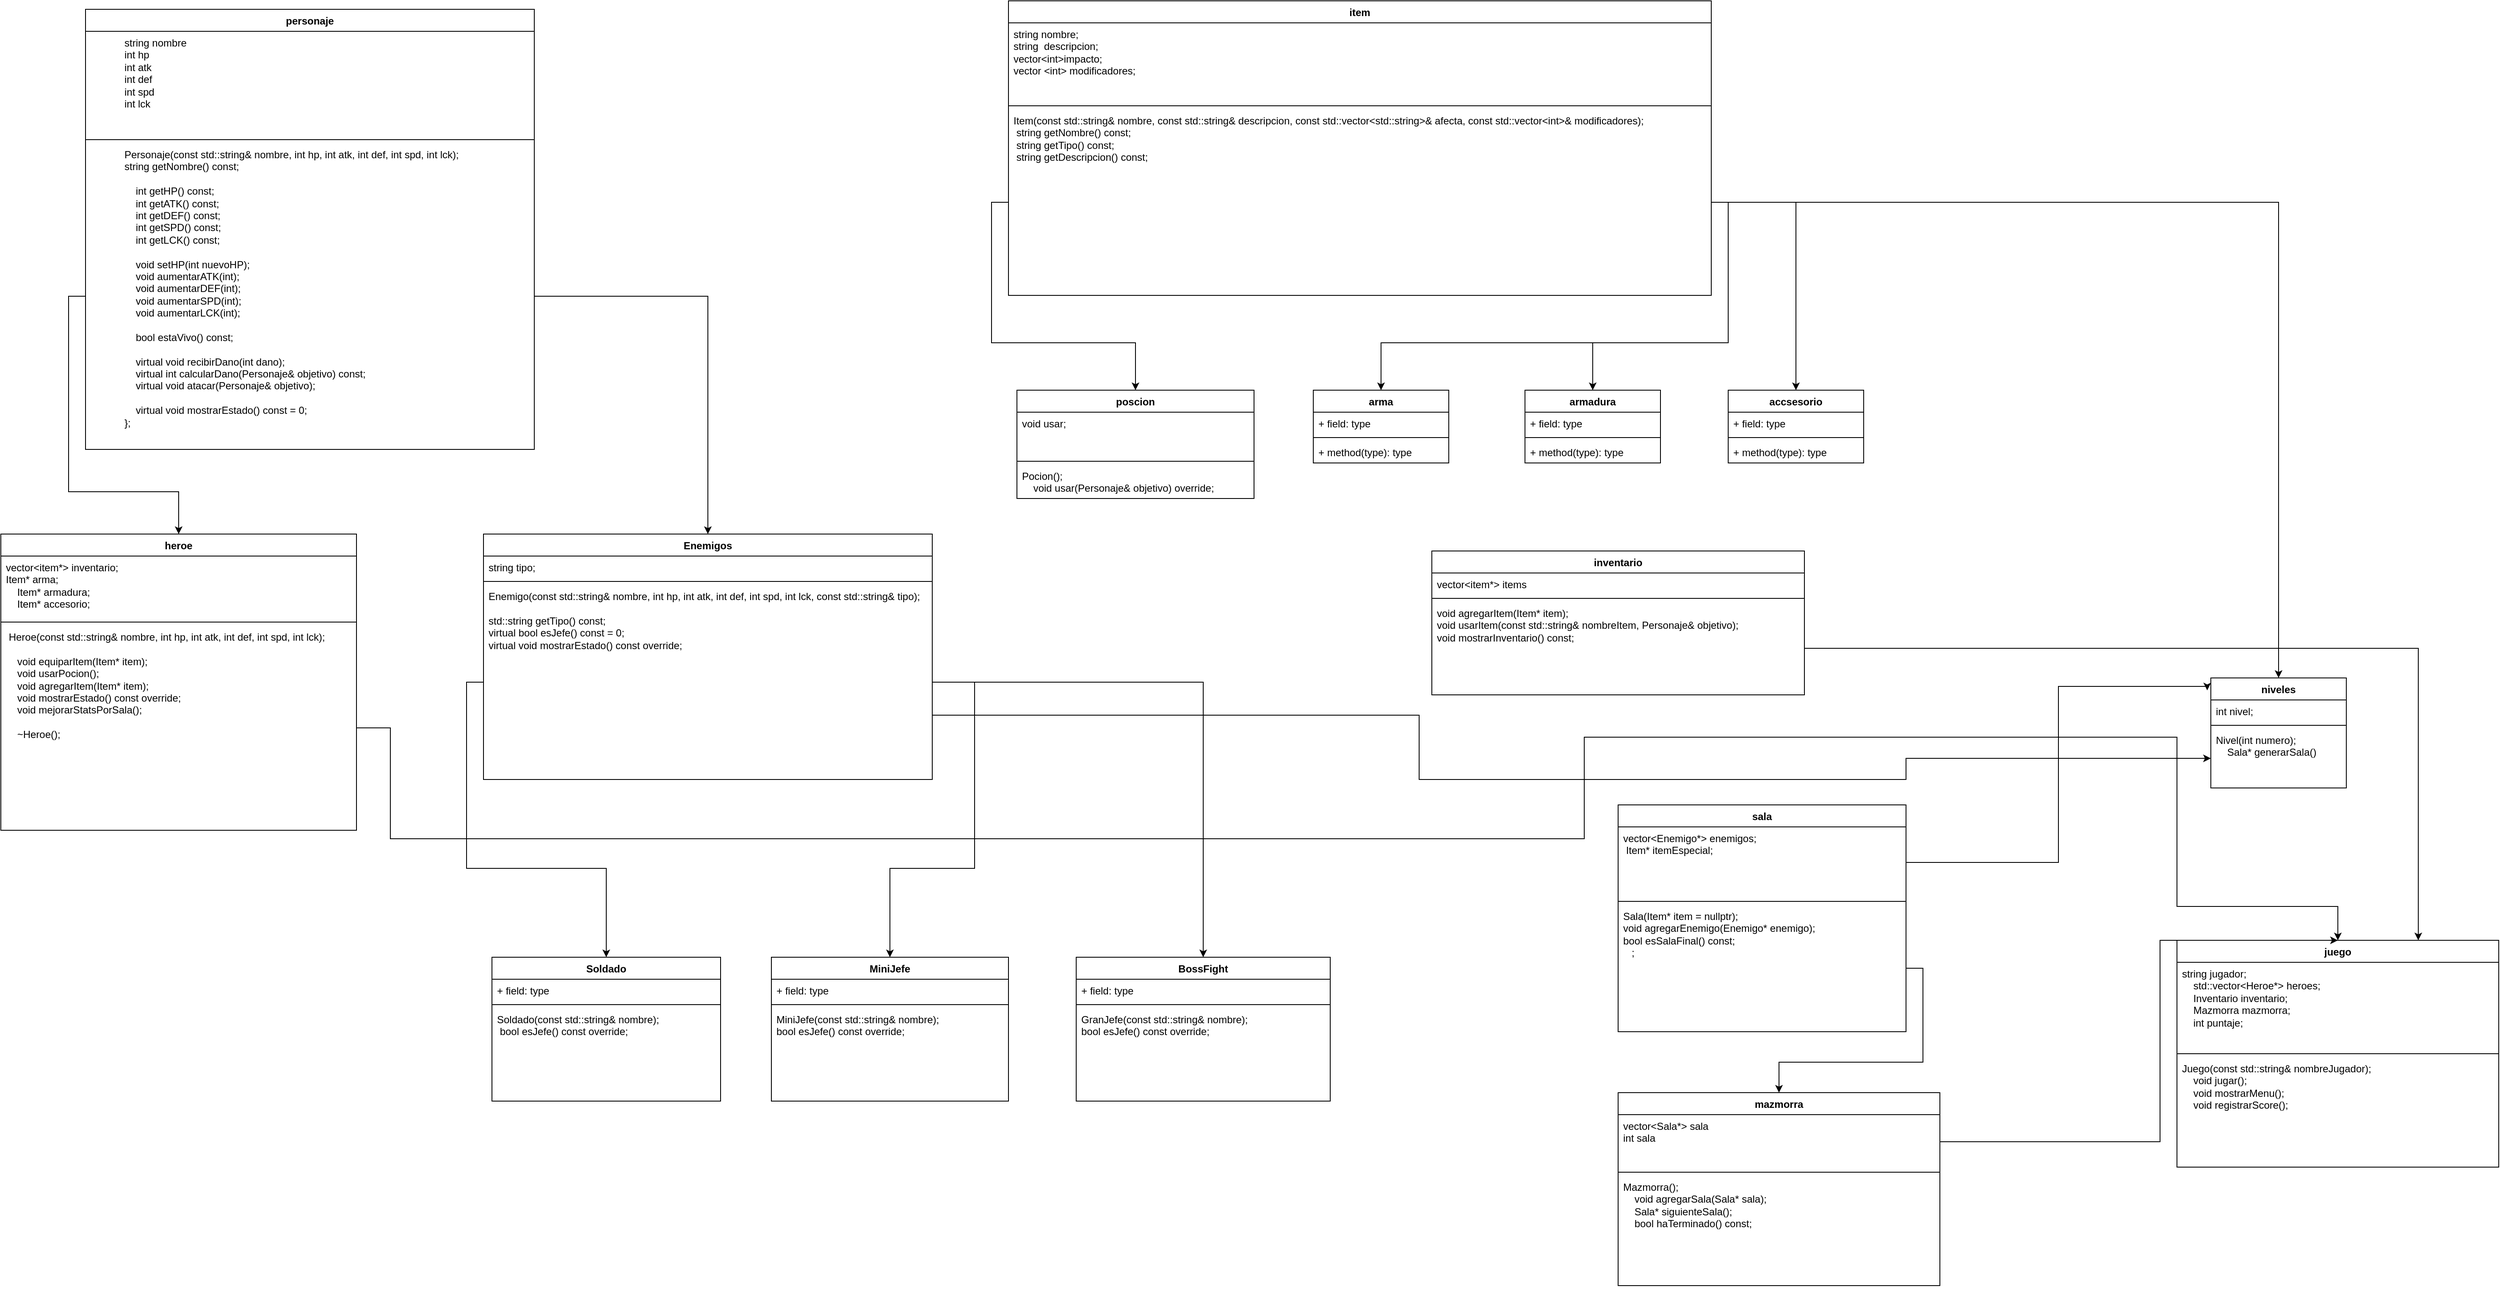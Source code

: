 <mxfile version="27.0.2">
  <diagram name="Página-1" id="6kTT-87Wxm07gTgpmxIt">
    <mxGraphModel dx="603" dy="483" grid="1" gridSize="10" guides="1" tooltips="1" connect="1" arrows="1" fold="1" page="1" pageScale="1" pageWidth="827" pageHeight="1169" math="0" shadow="0">
      <root>
        <mxCell id="0" />
        <mxCell id="1" parent="0" />
        <mxCell id="cusgksKOAlUD-S7TAbO2-20" value="personaje" style="swimlane;fontStyle=1;align=center;verticalAlign=top;childLayout=stackLayout;horizontal=1;startSize=26;horizontalStack=0;resizeParent=1;resizeParentMax=0;resizeLast=0;collapsible=1;marginBottom=0;whiteSpace=wrap;html=1;" parent="1" vertex="1">
          <mxGeometry x="190" y="100" width="530" height="520" as="geometry" />
        </mxCell>
        <mxCell id="cusgksKOAlUD-S7TAbO2-21" value="&lt;blockquote style=&quot;margin: 0 0 0 40px; border: none; padding: 0px;&quot;&gt;string nombre&lt;br&gt;int hp&lt;div&gt;int atk&lt;/div&gt;&lt;div&gt;int def&lt;/div&gt;&lt;div&gt;int spd&lt;/div&gt;&lt;div&gt;int lck&lt;/div&gt;&lt;/blockquote&gt;" style="text;strokeColor=none;fillColor=none;align=left;verticalAlign=top;spacingLeft=4;spacingRight=4;overflow=hidden;rotatable=0;points=[[0,0.5],[1,0.5]];portConstraint=eastwest;whiteSpace=wrap;html=1;" parent="cusgksKOAlUD-S7TAbO2-20" vertex="1">
          <mxGeometry y="26" width="530" height="124" as="geometry" />
        </mxCell>
        <mxCell id="cusgksKOAlUD-S7TAbO2-22" value="" style="line;strokeWidth=1;fillColor=none;align=left;verticalAlign=middle;spacingTop=-1;spacingLeft=3;spacingRight=3;rotatable=0;labelPosition=right;points=[];portConstraint=eastwest;strokeColor=inherit;" parent="cusgksKOAlUD-S7TAbO2-20" vertex="1">
          <mxGeometry y="150" width="530" height="8" as="geometry" />
        </mxCell>
        <mxCell id="cusgksKOAlUD-S7TAbO2-23" value="&lt;blockquote style=&quot;margin: 0 0 0 40px; border: none; padding: 0px;&quot;&gt;Personaje(const std::string&amp;amp; nombre, int hp, int atk, int def, int spd, int lck);&lt;br&gt;string getNombre() const;&lt;/blockquote&gt;&lt;br&gt;&lt;blockquote style=&quot;margin: 0 0 0 40px; border: none; padding: 0px;&quot;&gt;&lt;div&gt;&amp;nbsp; &amp;nbsp; int getHP() const;&lt;/div&gt;&lt;div&gt;&amp;nbsp; &amp;nbsp; int getATK() const;&lt;/div&gt;&lt;div&gt;&amp;nbsp; &amp;nbsp; int getDEF() const;&lt;/div&gt;&lt;div&gt;&amp;nbsp; &amp;nbsp; int getSPD() const;&lt;/div&gt;&lt;div&gt;&amp;nbsp; &amp;nbsp; int getLCK() const;&lt;/div&gt;&lt;div&gt;&lt;br&gt;&lt;/div&gt;&lt;div&gt;&amp;nbsp; &amp;nbsp; void setHP(int nuevoHP);&lt;/div&gt;&lt;div&gt;&amp;nbsp; &amp;nbsp; void aumentarATK(int);&lt;/div&gt;&lt;div&gt;&amp;nbsp; &amp;nbsp; void aumentarDEF(int);&lt;/div&gt;&lt;div&gt;&amp;nbsp; &amp;nbsp; void aumentarSPD(int);&lt;/div&gt;&lt;div&gt;&amp;nbsp; &amp;nbsp; void aumentarLCK(int);&lt;/div&gt;&lt;div&gt;&lt;br&gt;&lt;/div&gt;&lt;div&gt;&amp;nbsp; &amp;nbsp; bool estaVivo() const;&lt;/div&gt;&lt;div&gt;&lt;br&gt;&lt;/div&gt;&lt;div&gt;&amp;nbsp; &amp;nbsp; virtual void recibirDano(int dano);&amp;nbsp; &amp;nbsp; &amp;nbsp; &amp;nbsp; &amp;nbsp; &amp;nbsp; &amp;nbsp; &amp;nbsp; &amp;nbsp;&lt;/div&gt;&lt;div&gt;&amp;nbsp; &amp;nbsp; virtual int calcularDano(Personaje&amp;amp; objetivo) const;&amp;nbsp;&amp;nbsp;&lt;/div&gt;&lt;div&gt;&amp;nbsp; &amp;nbsp; virtual void atacar(Personaje&amp;amp; objetivo);&amp;nbsp; &amp;nbsp; &amp;nbsp; &amp;nbsp; &amp;nbsp; &amp;nbsp; &amp;nbsp;&lt;/div&gt;&lt;div&gt;&lt;br&gt;&lt;/div&gt;&lt;div&gt;&amp;nbsp; &amp;nbsp; virtual void mostrarEstado() const = 0;&amp;nbsp; &amp;nbsp; &amp;nbsp; &amp;nbsp; &amp;nbsp;&lt;/div&gt;&lt;div&gt;};&lt;/div&gt;&lt;/blockquote&gt;" style="text;strokeColor=none;fillColor=none;align=left;verticalAlign=top;spacingLeft=4;spacingRight=4;overflow=hidden;rotatable=0;points=[[0,0.5],[1,0.5]];portConstraint=eastwest;whiteSpace=wrap;html=1;" parent="cusgksKOAlUD-S7TAbO2-20" vertex="1">
          <mxGeometry y="158" width="530" height="362" as="geometry" />
        </mxCell>
        <mxCell id="cusgksKOAlUD-S7TAbO2-24" value="heroe" style="swimlane;fontStyle=1;align=center;verticalAlign=top;childLayout=stackLayout;horizontal=1;startSize=26;horizontalStack=0;resizeParent=1;resizeParentMax=0;resizeLast=0;collapsible=1;marginBottom=0;whiteSpace=wrap;html=1;" parent="1" vertex="1">
          <mxGeometry x="90" y="720" width="420" height="350" as="geometry" />
        </mxCell>
        <mxCell id="cusgksKOAlUD-S7TAbO2-25" value="vector&amp;lt;item*&amp;gt; inventario;&lt;br&gt;&lt;div&gt;Item* arma;&lt;/div&gt;&lt;div&gt;&amp;nbsp; &amp;nbsp; Item* armadura;&lt;/div&gt;&lt;div&gt;&amp;nbsp; &amp;nbsp; Item* accesorio;&lt;/div&gt;" style="text;strokeColor=none;fillColor=none;align=left;verticalAlign=top;spacingLeft=4;spacingRight=4;overflow=hidden;rotatable=0;points=[[0,0.5],[1,0.5]];portConstraint=eastwest;whiteSpace=wrap;html=1;" parent="cusgksKOAlUD-S7TAbO2-24" vertex="1">
          <mxGeometry y="26" width="420" height="74" as="geometry" />
        </mxCell>
        <mxCell id="cusgksKOAlUD-S7TAbO2-26" value="" style="line;strokeWidth=1;fillColor=none;align=left;verticalAlign=middle;spacingTop=-1;spacingLeft=3;spacingRight=3;rotatable=0;labelPosition=right;points=[];portConstraint=eastwest;strokeColor=inherit;" parent="cusgksKOAlUD-S7TAbO2-24" vertex="1">
          <mxGeometry y="100" width="420" height="8" as="geometry" />
        </mxCell>
        <mxCell id="cusgksKOAlUD-S7TAbO2-27" value="&lt;div&gt;&amp;nbsp;Heroe(const std::string&amp;amp; nombre, int hp, int atk, int def, int spd, int lck);&lt;/div&gt;&lt;div&gt;&lt;br&gt;&lt;/div&gt;&lt;div&gt;&amp;nbsp; &amp;nbsp; void equiparItem(Item* item);&amp;nbsp; &amp;nbsp;&lt;/div&gt;&lt;div&gt;&amp;nbsp; &amp;nbsp; void usarPocion();&amp;nbsp; &amp;nbsp; &amp;nbsp; &amp;nbsp; &amp;nbsp; &amp;nbsp; &amp;nbsp; &amp;nbsp;&amp;nbsp;&lt;/div&gt;&lt;div&gt;&amp;nbsp; &amp;nbsp; void agregarItem(Item* item);&amp;nbsp; &amp;nbsp; &amp;nbsp;&lt;/div&gt;&lt;div&gt;&amp;nbsp; &amp;nbsp; void mostrarEstado() const override;&lt;/div&gt;&lt;div&gt;&amp;nbsp; &amp;nbsp; void mejorarStatsPorSala();&amp;nbsp; &amp;nbsp;&amp;nbsp;&lt;/div&gt;&lt;div&gt;&lt;br&gt;&lt;/div&gt;&lt;div&gt;&amp;nbsp; &amp;nbsp;&amp;nbsp;~Heroe();&lt;/div&gt;" style="text;strokeColor=none;fillColor=none;align=left;verticalAlign=top;spacingLeft=4;spacingRight=4;overflow=hidden;rotatable=0;points=[[0,0.5],[1,0.5]];portConstraint=eastwest;whiteSpace=wrap;html=1;" parent="cusgksKOAlUD-S7TAbO2-24" vertex="1">
          <mxGeometry y="108" width="420" height="242" as="geometry" />
        </mxCell>
        <mxCell id="cusgksKOAlUD-S7TAbO2-28" value="item&lt;div&gt;&lt;br&gt;&lt;/div&gt;" style="swimlane;fontStyle=1;align=center;verticalAlign=top;childLayout=stackLayout;horizontal=1;startSize=26;horizontalStack=0;resizeParent=1;resizeParentMax=0;resizeLast=0;collapsible=1;marginBottom=0;whiteSpace=wrap;html=1;" parent="1" vertex="1">
          <mxGeometry x="1280" y="90" width="830" height="348" as="geometry" />
        </mxCell>
        <mxCell id="cusgksKOAlUD-S7TAbO2-29" value="string nombre;&lt;div&gt;string&amp;nbsp; descripcion;&lt;/div&gt;&lt;div&gt;vector&amp;lt;int&amp;gt;impacto;&lt;/div&gt;&lt;div&gt;vector &amp;lt;int&amp;gt; modificadores;&lt;/div&gt;&lt;div&gt;&lt;br&gt;&lt;/div&gt;" style="text;strokeColor=none;fillColor=none;align=left;verticalAlign=top;spacingLeft=4;spacingRight=4;overflow=hidden;rotatable=0;points=[[0,0.5],[1,0.5]];portConstraint=eastwest;whiteSpace=wrap;html=1;" parent="cusgksKOAlUD-S7TAbO2-28" vertex="1">
          <mxGeometry y="26" width="830" height="94" as="geometry" />
        </mxCell>
        <mxCell id="cusgksKOAlUD-S7TAbO2-30" value="" style="line;strokeWidth=1;fillColor=none;align=left;verticalAlign=middle;spacingTop=-1;spacingLeft=3;spacingRight=3;rotatable=0;labelPosition=right;points=[];portConstraint=eastwest;strokeColor=inherit;" parent="cusgksKOAlUD-S7TAbO2-28" vertex="1">
          <mxGeometry y="120" width="830" height="8" as="geometry" />
        </mxCell>
        <mxCell id="cusgksKOAlUD-S7TAbO2-31" value="&lt;div&gt;Item(const std::string&amp;amp; nombre, const std::string&amp;amp; descripcion,&amp;nbsp;&lt;span style=&quot;background-color: transparent; color: light-dark(rgb(0, 0, 0), rgb(255, 255, 255));&quot;&gt;const std::vector&amp;lt;std::string&amp;gt;&amp;amp; afecta,&amp;nbsp;&lt;/span&gt;&lt;span style=&quot;background-color: transparent; color: light-dark(rgb(0, 0, 0), rgb(255, 255, 255));&quot;&gt;const std::vector&amp;lt;int&amp;gt;&amp;amp; modificadores);&lt;/span&gt;&lt;/div&gt;&lt;div&gt;&lt;span style=&quot;background-color: transparent;&quot;&gt;&lt;div style=&quot;&quot;&gt;&amp;nbsp;string getNombre() const;&lt;/div&gt;&lt;div style=&quot;&quot;&gt;&amp;nbsp;string getTipo() const;&amp;nbsp;&lt;/div&gt;&lt;div style=&quot;&quot;&gt;&amp;nbsp;string getDescripcion() const;&lt;/div&gt;&lt;/span&gt;&lt;/div&gt;" style="text;strokeColor=none;fillColor=none;align=left;verticalAlign=top;spacingLeft=4;spacingRight=4;overflow=hidden;rotatable=0;points=[[0,0.5],[1,0.5]];portConstraint=eastwest;whiteSpace=wrap;html=1;" parent="cusgksKOAlUD-S7TAbO2-28" vertex="1">
          <mxGeometry y="128" width="830" height="220" as="geometry" />
        </mxCell>
        <mxCell id="cusgksKOAlUD-S7TAbO2-32" value="poscion" style="swimlane;fontStyle=1;align=center;verticalAlign=top;childLayout=stackLayout;horizontal=1;startSize=26;horizontalStack=0;resizeParent=1;resizeParentMax=0;resizeLast=0;collapsible=1;marginBottom=0;whiteSpace=wrap;html=1;" parent="1" vertex="1">
          <mxGeometry x="1290" y="550" width="280" height="128" as="geometry" />
        </mxCell>
        <mxCell id="cusgksKOAlUD-S7TAbO2-33" value="void usar;" style="text;strokeColor=none;fillColor=none;align=left;verticalAlign=top;spacingLeft=4;spacingRight=4;overflow=hidden;rotatable=0;points=[[0,0.5],[1,0.5]];portConstraint=eastwest;whiteSpace=wrap;html=1;" parent="cusgksKOAlUD-S7TAbO2-32" vertex="1">
          <mxGeometry y="26" width="280" height="54" as="geometry" />
        </mxCell>
        <mxCell id="cusgksKOAlUD-S7TAbO2-34" value="" style="line;strokeWidth=1;fillColor=none;align=left;verticalAlign=middle;spacingTop=-1;spacingLeft=3;spacingRight=3;rotatable=0;labelPosition=right;points=[];portConstraint=eastwest;strokeColor=inherit;" parent="cusgksKOAlUD-S7TAbO2-32" vertex="1">
          <mxGeometry y="80" width="280" height="8" as="geometry" />
        </mxCell>
        <mxCell id="cusgksKOAlUD-S7TAbO2-35" value="&lt;div&gt;Pocion();&lt;/div&gt;&lt;div&gt;&amp;nbsp; &amp;nbsp; void usar(Personaje&amp;amp; objetivo) override;&lt;/div&gt;&lt;div&gt;&lt;br&gt;&lt;/div&gt;" style="text;strokeColor=none;fillColor=none;align=left;verticalAlign=top;spacingLeft=4;spacingRight=4;overflow=hidden;rotatable=0;points=[[0,0.5],[1,0.5]];portConstraint=eastwest;whiteSpace=wrap;html=1;" parent="cusgksKOAlUD-S7TAbO2-32" vertex="1">
          <mxGeometry y="88" width="280" height="40" as="geometry" />
        </mxCell>
        <mxCell id="cusgksKOAlUD-S7TAbO2-36" value="Enemigos" style="swimlane;fontStyle=1;align=center;verticalAlign=top;childLayout=stackLayout;horizontal=1;startSize=26;horizontalStack=0;resizeParent=1;resizeParentMax=0;resizeLast=0;collapsible=1;marginBottom=0;whiteSpace=wrap;html=1;" parent="1" vertex="1">
          <mxGeometry x="660" y="720" width="530" height="290" as="geometry" />
        </mxCell>
        <mxCell id="cusgksKOAlUD-S7TAbO2-37" value="string tipo;" style="text;strokeColor=none;fillColor=none;align=left;verticalAlign=top;spacingLeft=4;spacingRight=4;overflow=hidden;rotatable=0;points=[[0,0.5],[1,0.5]];portConstraint=eastwest;whiteSpace=wrap;html=1;" parent="cusgksKOAlUD-S7TAbO2-36" vertex="1">
          <mxGeometry y="26" width="530" height="26" as="geometry" />
        </mxCell>
        <mxCell id="cusgksKOAlUD-S7TAbO2-38" value="" style="line;strokeWidth=1;fillColor=none;align=left;verticalAlign=middle;spacingTop=-1;spacingLeft=3;spacingRight=3;rotatable=0;labelPosition=right;points=[];portConstraint=eastwest;strokeColor=inherit;" parent="cusgksKOAlUD-S7TAbO2-36" vertex="1">
          <mxGeometry y="52" width="530" height="8" as="geometry" />
        </mxCell>
        <mxCell id="cusgksKOAlUD-S7TAbO2-39" value="&lt;div&gt;Enemigo(const std::string&amp;amp; nombre, int hp, int atk, int def, int spd, int lck, const std::string&amp;amp; tipo);&lt;/div&gt;&lt;div&gt;&amp;nbsp; &amp;nbsp;&amp;nbsp;&lt;/div&gt;&lt;div&gt;&lt;span style=&quot;background-color: transparent; color: light-dark(rgb(0, 0, 0), rgb(255, 255, 255));&quot;&gt;std::string getTipo() const;&lt;/span&gt;&lt;/div&gt;&lt;div&gt;virtual bool esJefe() const = 0;&lt;/div&gt;&lt;div&gt;virtual void mostrarEstado() const override;&lt;/div&gt;" style="text;strokeColor=none;fillColor=none;align=left;verticalAlign=top;spacingLeft=4;spacingRight=4;overflow=hidden;rotatable=0;points=[[0,0.5],[1,0.5]];portConstraint=eastwest;whiteSpace=wrap;html=1;" parent="cusgksKOAlUD-S7TAbO2-36" vertex="1">
          <mxGeometry y="60" width="530" height="230" as="geometry" />
        </mxCell>
        <mxCell id="cusgksKOAlUD-S7TAbO2-40" value="Soldado" style="swimlane;fontStyle=1;align=center;verticalAlign=top;childLayout=stackLayout;horizontal=1;startSize=26;horizontalStack=0;resizeParent=1;resizeParentMax=0;resizeLast=0;collapsible=1;marginBottom=0;whiteSpace=wrap;html=1;" parent="1" vertex="1">
          <mxGeometry x="670" y="1220" width="270" height="170" as="geometry" />
        </mxCell>
        <mxCell id="cusgksKOAlUD-S7TAbO2-41" value="+ field: type" style="text;strokeColor=none;fillColor=none;align=left;verticalAlign=top;spacingLeft=4;spacingRight=4;overflow=hidden;rotatable=0;points=[[0,0.5],[1,0.5]];portConstraint=eastwest;whiteSpace=wrap;html=1;" parent="cusgksKOAlUD-S7TAbO2-40" vertex="1">
          <mxGeometry y="26" width="270" height="26" as="geometry" />
        </mxCell>
        <mxCell id="cusgksKOAlUD-S7TAbO2-42" value="" style="line;strokeWidth=1;fillColor=none;align=left;verticalAlign=middle;spacingTop=-1;spacingLeft=3;spacingRight=3;rotatable=0;labelPosition=right;points=[];portConstraint=eastwest;strokeColor=inherit;" parent="cusgksKOAlUD-S7TAbO2-40" vertex="1">
          <mxGeometry y="52" width="270" height="8" as="geometry" />
        </mxCell>
        <mxCell id="cusgksKOAlUD-S7TAbO2-43" value="&lt;div&gt;Soldado(const std::string&amp;amp; nombre);&lt;/div&gt;&lt;div&gt;&amp;nbsp;bool esJefe() const override;&lt;/div&gt;" style="text;strokeColor=none;fillColor=none;align=left;verticalAlign=top;spacingLeft=4;spacingRight=4;overflow=hidden;rotatable=0;points=[[0,0.5],[1,0.5]];portConstraint=eastwest;whiteSpace=wrap;html=1;" parent="cusgksKOAlUD-S7TAbO2-40" vertex="1">
          <mxGeometry y="60" width="270" height="110" as="geometry" />
        </mxCell>
        <mxCell id="cusgksKOAlUD-S7TAbO2-44" value="MiniJefe" style="swimlane;fontStyle=1;align=center;verticalAlign=top;childLayout=stackLayout;horizontal=1;startSize=26;horizontalStack=0;resizeParent=1;resizeParentMax=0;resizeLast=0;collapsible=1;marginBottom=0;whiteSpace=wrap;html=1;" parent="1" vertex="1">
          <mxGeometry x="1000" y="1220" width="280" height="170" as="geometry" />
        </mxCell>
        <mxCell id="cusgksKOAlUD-S7TAbO2-45" value="+ field: type" style="text;strokeColor=none;fillColor=none;align=left;verticalAlign=top;spacingLeft=4;spacingRight=4;overflow=hidden;rotatable=0;points=[[0,0.5],[1,0.5]];portConstraint=eastwest;whiteSpace=wrap;html=1;" parent="cusgksKOAlUD-S7TAbO2-44" vertex="1">
          <mxGeometry y="26" width="280" height="26" as="geometry" />
        </mxCell>
        <mxCell id="cusgksKOAlUD-S7TAbO2-46" value="" style="line;strokeWidth=1;fillColor=none;align=left;verticalAlign=middle;spacingTop=-1;spacingLeft=3;spacingRight=3;rotatable=0;labelPosition=right;points=[];portConstraint=eastwest;strokeColor=inherit;" parent="cusgksKOAlUD-S7TAbO2-44" vertex="1">
          <mxGeometry y="52" width="280" height="8" as="geometry" />
        </mxCell>
        <mxCell id="cusgksKOAlUD-S7TAbO2-47" value="&lt;div&gt;MiniJefe(const std::string&amp;amp; nombre);&lt;/div&gt;&lt;div&gt;bool esJefe() const override;&lt;/div&gt;" style="text;strokeColor=none;fillColor=none;align=left;verticalAlign=top;spacingLeft=4;spacingRight=4;overflow=hidden;rotatable=0;points=[[0,0.5],[1,0.5]];portConstraint=eastwest;whiteSpace=wrap;html=1;" parent="cusgksKOAlUD-S7TAbO2-44" vertex="1">
          <mxGeometry y="60" width="280" height="110" as="geometry" />
        </mxCell>
        <mxCell id="cusgksKOAlUD-S7TAbO2-48" value="BossFight" style="swimlane;fontStyle=1;align=center;verticalAlign=top;childLayout=stackLayout;horizontal=1;startSize=26;horizontalStack=0;resizeParent=1;resizeParentMax=0;resizeLast=0;collapsible=1;marginBottom=0;whiteSpace=wrap;html=1;" parent="1" vertex="1">
          <mxGeometry x="1360" y="1220" width="300" height="170" as="geometry" />
        </mxCell>
        <mxCell id="cusgksKOAlUD-S7TAbO2-49" value="+ field: type" style="text;strokeColor=none;fillColor=none;align=left;verticalAlign=top;spacingLeft=4;spacingRight=4;overflow=hidden;rotatable=0;points=[[0,0.5],[1,0.5]];portConstraint=eastwest;whiteSpace=wrap;html=1;" parent="cusgksKOAlUD-S7TAbO2-48" vertex="1">
          <mxGeometry y="26" width="300" height="26" as="geometry" />
        </mxCell>
        <mxCell id="cusgksKOAlUD-S7TAbO2-50" value="" style="line;strokeWidth=1;fillColor=none;align=left;verticalAlign=middle;spacingTop=-1;spacingLeft=3;spacingRight=3;rotatable=0;labelPosition=right;points=[];portConstraint=eastwest;strokeColor=inherit;" parent="cusgksKOAlUD-S7TAbO2-48" vertex="1">
          <mxGeometry y="52" width="300" height="8" as="geometry" />
        </mxCell>
        <mxCell id="cusgksKOAlUD-S7TAbO2-51" value="&lt;div&gt;GranJefe(const std::string&amp;amp; nombre);&lt;/div&gt;&lt;div&gt;bool esJefe() const override;&lt;/div&gt;&lt;div&gt;&lt;br&gt;&lt;/div&gt;" style="text;strokeColor=none;fillColor=none;align=left;verticalAlign=top;spacingLeft=4;spacingRight=4;overflow=hidden;rotatable=0;points=[[0,0.5],[1,0.5]];portConstraint=eastwest;whiteSpace=wrap;html=1;" parent="cusgksKOAlUD-S7TAbO2-48" vertex="1">
          <mxGeometry y="60" width="300" height="110" as="geometry" />
        </mxCell>
        <mxCell id="pI5bth9dhNSzavPS1v91-1" value="arma" style="swimlane;fontStyle=1;align=center;verticalAlign=top;childLayout=stackLayout;horizontal=1;startSize=26;horizontalStack=0;resizeParent=1;resizeParentMax=0;resizeLast=0;collapsible=1;marginBottom=0;whiteSpace=wrap;html=1;" parent="1" vertex="1">
          <mxGeometry x="1640" y="550" width="160" height="86" as="geometry" />
        </mxCell>
        <mxCell id="pI5bth9dhNSzavPS1v91-2" value="+ field: type" style="text;strokeColor=none;fillColor=none;align=left;verticalAlign=top;spacingLeft=4;spacingRight=4;overflow=hidden;rotatable=0;points=[[0,0.5],[1,0.5]];portConstraint=eastwest;whiteSpace=wrap;html=1;" parent="pI5bth9dhNSzavPS1v91-1" vertex="1">
          <mxGeometry y="26" width="160" height="26" as="geometry" />
        </mxCell>
        <mxCell id="pI5bth9dhNSzavPS1v91-3" value="" style="line;strokeWidth=1;fillColor=none;align=left;verticalAlign=middle;spacingTop=-1;spacingLeft=3;spacingRight=3;rotatable=0;labelPosition=right;points=[];portConstraint=eastwest;strokeColor=inherit;" parent="pI5bth9dhNSzavPS1v91-1" vertex="1">
          <mxGeometry y="52" width="160" height="8" as="geometry" />
        </mxCell>
        <mxCell id="pI5bth9dhNSzavPS1v91-4" value="+ method(type): type" style="text;strokeColor=none;fillColor=none;align=left;verticalAlign=top;spacingLeft=4;spacingRight=4;overflow=hidden;rotatable=0;points=[[0,0.5],[1,0.5]];portConstraint=eastwest;whiteSpace=wrap;html=1;" parent="pI5bth9dhNSzavPS1v91-1" vertex="1">
          <mxGeometry y="60" width="160" height="26" as="geometry" />
        </mxCell>
        <mxCell id="pI5bth9dhNSzavPS1v91-5" value="armadura" style="swimlane;fontStyle=1;align=center;verticalAlign=top;childLayout=stackLayout;horizontal=1;startSize=26;horizontalStack=0;resizeParent=1;resizeParentMax=0;resizeLast=0;collapsible=1;marginBottom=0;whiteSpace=wrap;html=1;" parent="1" vertex="1">
          <mxGeometry x="1890" y="550" width="160" height="86" as="geometry" />
        </mxCell>
        <mxCell id="pI5bth9dhNSzavPS1v91-6" value="+ field: type" style="text;strokeColor=none;fillColor=none;align=left;verticalAlign=top;spacingLeft=4;spacingRight=4;overflow=hidden;rotatable=0;points=[[0,0.5],[1,0.5]];portConstraint=eastwest;whiteSpace=wrap;html=1;" parent="pI5bth9dhNSzavPS1v91-5" vertex="1">
          <mxGeometry y="26" width="160" height="26" as="geometry" />
        </mxCell>
        <mxCell id="pI5bth9dhNSzavPS1v91-7" value="" style="line;strokeWidth=1;fillColor=none;align=left;verticalAlign=middle;spacingTop=-1;spacingLeft=3;spacingRight=3;rotatable=0;labelPosition=right;points=[];portConstraint=eastwest;strokeColor=inherit;" parent="pI5bth9dhNSzavPS1v91-5" vertex="1">
          <mxGeometry y="52" width="160" height="8" as="geometry" />
        </mxCell>
        <mxCell id="pI5bth9dhNSzavPS1v91-8" value="+ method(type): type" style="text;strokeColor=none;fillColor=none;align=left;verticalAlign=top;spacingLeft=4;spacingRight=4;overflow=hidden;rotatable=0;points=[[0,0.5],[1,0.5]];portConstraint=eastwest;whiteSpace=wrap;html=1;" parent="pI5bth9dhNSzavPS1v91-5" vertex="1">
          <mxGeometry y="60" width="160" height="26" as="geometry" />
        </mxCell>
        <mxCell id="pI5bth9dhNSzavPS1v91-9" value="accsesorio" style="swimlane;fontStyle=1;align=center;verticalAlign=top;childLayout=stackLayout;horizontal=1;startSize=26;horizontalStack=0;resizeParent=1;resizeParentMax=0;resizeLast=0;collapsible=1;marginBottom=0;whiteSpace=wrap;html=1;" parent="1" vertex="1">
          <mxGeometry x="2130" y="550" width="160" height="86" as="geometry" />
        </mxCell>
        <mxCell id="pI5bth9dhNSzavPS1v91-10" value="+ field: type" style="text;strokeColor=none;fillColor=none;align=left;verticalAlign=top;spacingLeft=4;spacingRight=4;overflow=hidden;rotatable=0;points=[[0,0.5],[1,0.5]];portConstraint=eastwest;whiteSpace=wrap;html=1;" parent="pI5bth9dhNSzavPS1v91-9" vertex="1">
          <mxGeometry y="26" width="160" height="26" as="geometry" />
        </mxCell>
        <mxCell id="pI5bth9dhNSzavPS1v91-11" value="" style="line;strokeWidth=1;fillColor=none;align=left;verticalAlign=middle;spacingTop=-1;spacingLeft=3;spacingRight=3;rotatable=0;labelPosition=right;points=[];portConstraint=eastwest;strokeColor=inherit;" parent="pI5bth9dhNSzavPS1v91-9" vertex="1">
          <mxGeometry y="52" width="160" height="8" as="geometry" />
        </mxCell>
        <mxCell id="pI5bth9dhNSzavPS1v91-12" value="+ method(type): type" style="text;strokeColor=none;fillColor=none;align=left;verticalAlign=top;spacingLeft=4;spacingRight=4;overflow=hidden;rotatable=0;points=[[0,0.5],[1,0.5]];portConstraint=eastwest;whiteSpace=wrap;html=1;" parent="pI5bth9dhNSzavPS1v91-9" vertex="1">
          <mxGeometry y="60" width="160" height="26" as="geometry" />
        </mxCell>
        <mxCell id="pI5bth9dhNSzavPS1v91-13" value="inventario" style="swimlane;fontStyle=1;align=center;verticalAlign=top;childLayout=stackLayout;horizontal=1;startSize=26;horizontalStack=0;resizeParent=1;resizeParentMax=0;resizeLast=0;collapsible=1;marginBottom=0;whiteSpace=wrap;html=1;" parent="1" vertex="1">
          <mxGeometry x="1780" y="740" width="440" height="170" as="geometry" />
        </mxCell>
        <mxCell id="pI5bth9dhNSzavPS1v91-14" value="vector&amp;lt;item*&amp;gt; items" style="text;strokeColor=none;fillColor=none;align=left;verticalAlign=top;spacingLeft=4;spacingRight=4;overflow=hidden;rotatable=0;points=[[0,0.5],[1,0.5]];portConstraint=eastwest;whiteSpace=wrap;html=1;" parent="pI5bth9dhNSzavPS1v91-13" vertex="1">
          <mxGeometry y="26" width="440" height="26" as="geometry" />
        </mxCell>
        <mxCell id="pI5bth9dhNSzavPS1v91-15" value="" style="line;strokeWidth=1;fillColor=none;align=left;verticalAlign=middle;spacingTop=-1;spacingLeft=3;spacingRight=3;rotatable=0;labelPosition=right;points=[];portConstraint=eastwest;strokeColor=inherit;" parent="pI5bth9dhNSzavPS1v91-13" vertex="1">
          <mxGeometry y="52" width="440" height="8" as="geometry" />
        </mxCell>
        <mxCell id="pI5bth9dhNSzavPS1v91-16" value="&lt;div&gt;void agregarItem(Item* item);&lt;/div&gt;&lt;div&gt;void usarItem(const std::string&amp;amp; nombreItem, Personaje&amp;amp; objetivo);&lt;/div&gt;&lt;div&gt;void mostrarInventario() const;&lt;/div&gt;" style="text;strokeColor=none;fillColor=none;align=left;verticalAlign=top;spacingLeft=4;spacingRight=4;overflow=hidden;rotatable=0;points=[[0,0.5],[1,0.5]];portConstraint=eastwest;whiteSpace=wrap;html=1;" parent="pI5bth9dhNSzavPS1v91-13" vertex="1">
          <mxGeometry y="60" width="440" height="110" as="geometry" />
        </mxCell>
        <mxCell id="pI5bth9dhNSzavPS1v91-17" value="sala" style="swimlane;fontStyle=1;align=center;verticalAlign=top;childLayout=stackLayout;horizontal=1;startSize=26;horizontalStack=0;resizeParent=1;resizeParentMax=0;resizeLast=0;collapsible=1;marginBottom=0;whiteSpace=wrap;html=1;" parent="1" vertex="1">
          <mxGeometry x="2000" y="1040" width="340" height="268" as="geometry" />
        </mxCell>
        <mxCell id="pI5bth9dhNSzavPS1v91-18" value="&lt;div&gt;vector&amp;lt;Enemigo*&amp;gt; enemigos;&lt;/div&gt;&lt;div&gt;&amp;nbsp;Item* itemEspecial;&lt;/div&gt;" style="text;strokeColor=none;fillColor=none;align=left;verticalAlign=top;spacingLeft=4;spacingRight=4;overflow=hidden;rotatable=0;points=[[0,0.5],[1,0.5]];portConstraint=eastwest;whiteSpace=wrap;html=1;" parent="pI5bth9dhNSzavPS1v91-17" vertex="1">
          <mxGeometry y="26" width="340" height="84" as="geometry" />
        </mxCell>
        <mxCell id="pI5bth9dhNSzavPS1v91-19" value="" style="line;strokeWidth=1;fillColor=none;align=left;verticalAlign=middle;spacingTop=-1;spacingLeft=3;spacingRight=3;rotatable=0;labelPosition=right;points=[];portConstraint=eastwest;strokeColor=inherit;" parent="pI5bth9dhNSzavPS1v91-17" vertex="1">
          <mxGeometry y="110" width="340" height="8" as="geometry" />
        </mxCell>
        <mxCell id="pI5bth9dhNSzavPS1v91-20" value="&lt;div&gt;Sala(Item* item = nullptr);&lt;/div&gt;&lt;div&gt;void agregarEnemigo(Enemigo* enemigo);&lt;/div&gt;&lt;div&gt;bool esSalaFinal() const;&lt;/div&gt;&lt;div&gt;&amp;nbsp; &amp;nbsp;;&lt;/div&gt;" style="text;strokeColor=none;fillColor=none;align=left;verticalAlign=top;spacingLeft=4;spacingRight=4;overflow=hidden;rotatable=0;points=[[0,0.5],[1,0.5]];portConstraint=eastwest;whiteSpace=wrap;html=1;" parent="pI5bth9dhNSzavPS1v91-17" vertex="1">
          <mxGeometry y="118" width="340" height="150" as="geometry" />
        </mxCell>
        <mxCell id="pI5bth9dhNSzavPS1v91-21" value="mazmorra" style="swimlane;fontStyle=1;align=center;verticalAlign=top;childLayout=stackLayout;horizontal=1;startSize=26;horizontalStack=0;resizeParent=1;resizeParentMax=0;resizeLast=0;collapsible=1;marginBottom=0;whiteSpace=wrap;html=1;" parent="1" vertex="1">
          <mxGeometry x="2000" y="1380" width="380" height="228" as="geometry" />
        </mxCell>
        <mxCell id="pI5bth9dhNSzavPS1v91-22" value="vector&amp;lt;Sala*&amp;gt; sala&lt;div&gt;int sala&lt;/div&gt;" style="text;strokeColor=none;fillColor=none;align=left;verticalAlign=top;spacingLeft=4;spacingRight=4;overflow=hidden;rotatable=0;points=[[0,0.5],[1,0.5]];portConstraint=eastwest;whiteSpace=wrap;html=1;" parent="pI5bth9dhNSzavPS1v91-21" vertex="1">
          <mxGeometry y="26" width="380" height="64" as="geometry" />
        </mxCell>
        <mxCell id="pI5bth9dhNSzavPS1v91-23" value="" style="line;strokeWidth=1;fillColor=none;align=left;verticalAlign=middle;spacingTop=-1;spacingLeft=3;spacingRight=3;rotatable=0;labelPosition=right;points=[];portConstraint=eastwest;strokeColor=inherit;" parent="pI5bth9dhNSzavPS1v91-21" vertex="1">
          <mxGeometry y="90" width="380" height="8" as="geometry" />
        </mxCell>
        <mxCell id="pI5bth9dhNSzavPS1v91-24" value="&lt;div&gt;Mazmorra();&lt;/div&gt;&lt;div&gt;&amp;nbsp; &amp;nbsp; void agregarSala(Sala* sala);&lt;/div&gt;&lt;div&gt;&amp;nbsp; &amp;nbsp; Sala* siguienteSala();&lt;/div&gt;&lt;div&gt;&amp;nbsp; &amp;nbsp; bool haTerminado() const;&lt;/div&gt;" style="text;strokeColor=none;fillColor=none;align=left;verticalAlign=top;spacingLeft=4;spacingRight=4;overflow=hidden;rotatable=0;points=[[0,0.5],[1,0.5]];portConstraint=eastwest;whiteSpace=wrap;html=1;" parent="pI5bth9dhNSzavPS1v91-21" vertex="1">
          <mxGeometry y="98" width="380" height="130" as="geometry" />
        </mxCell>
        <mxCell id="pI5bth9dhNSzavPS1v91-25" value="niveles" style="swimlane;fontStyle=1;align=center;verticalAlign=top;childLayout=stackLayout;horizontal=1;startSize=26;horizontalStack=0;resizeParent=1;resizeParentMax=0;resizeLast=0;collapsible=1;marginBottom=0;whiteSpace=wrap;html=1;" parent="1" vertex="1">
          <mxGeometry x="2700" y="890" width="160" height="130" as="geometry" />
        </mxCell>
        <mxCell id="pI5bth9dhNSzavPS1v91-26" value="int nivel;" style="text;strokeColor=none;fillColor=none;align=left;verticalAlign=top;spacingLeft=4;spacingRight=4;overflow=hidden;rotatable=0;points=[[0,0.5],[1,0.5]];portConstraint=eastwest;whiteSpace=wrap;html=1;" parent="pI5bth9dhNSzavPS1v91-25" vertex="1">
          <mxGeometry y="26" width="160" height="26" as="geometry" />
        </mxCell>
        <mxCell id="pI5bth9dhNSzavPS1v91-27" value="" style="line;strokeWidth=1;fillColor=none;align=left;verticalAlign=middle;spacingTop=-1;spacingLeft=3;spacingRight=3;rotatable=0;labelPosition=right;points=[];portConstraint=eastwest;strokeColor=inherit;" parent="pI5bth9dhNSzavPS1v91-25" vertex="1">
          <mxGeometry y="52" width="160" height="8" as="geometry" />
        </mxCell>
        <mxCell id="pI5bth9dhNSzavPS1v91-28" value="&lt;div&gt;Nivel(int numero);&lt;/div&gt;&lt;div&gt;&amp;nbsp; &amp;nbsp; Sala* generarSala()&lt;/div&gt;" style="text;strokeColor=none;fillColor=none;align=left;verticalAlign=top;spacingLeft=4;spacingRight=4;overflow=hidden;rotatable=0;points=[[0,0.5],[1,0.5]];portConstraint=eastwest;whiteSpace=wrap;html=1;" parent="pI5bth9dhNSzavPS1v91-25" vertex="1">
          <mxGeometry y="60" width="160" height="70" as="geometry" />
        </mxCell>
        <mxCell id="pI5bth9dhNSzavPS1v91-29" value="juego" style="swimlane;fontStyle=1;align=center;verticalAlign=top;childLayout=stackLayout;horizontal=1;startSize=26;horizontalStack=0;resizeParent=1;resizeParentMax=0;resizeLast=0;collapsible=1;marginBottom=0;whiteSpace=wrap;html=1;" parent="1" vertex="1">
          <mxGeometry x="2660" y="1200" width="380" height="268" as="geometry" />
        </mxCell>
        <mxCell id="pI5bth9dhNSzavPS1v91-30" value="&lt;div&gt;string jugador;&lt;/div&gt;&lt;div&gt;&amp;nbsp; &amp;nbsp; std::vector&amp;lt;Heroe*&amp;gt; heroes;&lt;/div&gt;&lt;div&gt;&amp;nbsp; &amp;nbsp; Inventario inventario;&lt;/div&gt;&lt;div&gt;&amp;nbsp; &amp;nbsp; Mazmorra mazmorra;&lt;/div&gt;&lt;div&gt;&amp;nbsp; &amp;nbsp; int puntaje;&lt;/div&gt;" style="text;strokeColor=none;fillColor=none;align=left;verticalAlign=top;spacingLeft=4;spacingRight=4;overflow=hidden;rotatable=0;points=[[0,0.5],[1,0.5]];portConstraint=eastwest;whiteSpace=wrap;html=1;" parent="pI5bth9dhNSzavPS1v91-29" vertex="1">
          <mxGeometry y="26" width="380" height="104" as="geometry" />
        </mxCell>
        <mxCell id="pI5bth9dhNSzavPS1v91-31" value="" style="line;strokeWidth=1;fillColor=none;align=left;verticalAlign=middle;spacingTop=-1;spacingLeft=3;spacingRight=3;rotatable=0;labelPosition=right;points=[];portConstraint=eastwest;strokeColor=inherit;" parent="pI5bth9dhNSzavPS1v91-29" vertex="1">
          <mxGeometry y="130" width="380" height="8" as="geometry" />
        </mxCell>
        <mxCell id="pI5bth9dhNSzavPS1v91-32" value="&lt;div&gt;Juego(const std::string&amp;amp; nombreJugador);&lt;/div&gt;&lt;div&gt;&amp;nbsp; &amp;nbsp; void jugar();&lt;/div&gt;&lt;div&gt;&amp;nbsp; &amp;nbsp; void mostrarMenu();&lt;/div&gt;&lt;div&gt;&amp;nbsp; &amp;nbsp; void registrarScore();&lt;/div&gt;" style="text;strokeColor=none;fillColor=none;align=left;verticalAlign=top;spacingLeft=4;spacingRight=4;overflow=hidden;rotatable=0;points=[[0,0.5],[1,0.5]];portConstraint=eastwest;whiteSpace=wrap;html=1;" parent="pI5bth9dhNSzavPS1v91-29" vertex="1">
          <mxGeometry y="138" width="380" height="130" as="geometry" />
        </mxCell>
        <mxCell id="pI5bth9dhNSzavPS1v91-33" style="edgeStyle=orthogonalEdgeStyle;rounded=0;orthogonalLoop=1;jettySize=auto;html=1;" parent="1" source="cusgksKOAlUD-S7TAbO2-23" target="cusgksKOAlUD-S7TAbO2-24" edge="1">
          <mxGeometry relative="1" as="geometry" />
        </mxCell>
        <mxCell id="pI5bth9dhNSzavPS1v91-34" style="edgeStyle=orthogonalEdgeStyle;rounded=0;orthogonalLoop=1;jettySize=auto;html=1;entryX=0.5;entryY=0;entryDx=0;entryDy=0;" parent="1" source="cusgksKOAlUD-S7TAbO2-23" target="cusgksKOAlUD-S7TAbO2-36" edge="1">
          <mxGeometry relative="1" as="geometry" />
        </mxCell>
        <mxCell id="pI5bth9dhNSzavPS1v91-36" style="edgeStyle=orthogonalEdgeStyle;rounded=0;orthogonalLoop=1;jettySize=auto;html=1;entryX=0.5;entryY=0;entryDx=0;entryDy=0;" parent="1" source="pI5bth9dhNSzavPS1v91-20" target="pI5bth9dhNSzavPS1v91-21" edge="1">
          <mxGeometry relative="1" as="geometry" />
        </mxCell>
        <mxCell id="pI5bth9dhNSzavPS1v91-40" style="edgeStyle=orthogonalEdgeStyle;rounded=0;orthogonalLoop=1;jettySize=auto;html=1;entryX=0.5;entryY=0;entryDx=0;entryDy=0;" parent="1" source="cusgksKOAlUD-S7TAbO2-39" target="cusgksKOAlUD-S7TAbO2-40" edge="1">
          <mxGeometry relative="1" as="geometry" />
        </mxCell>
        <mxCell id="pI5bth9dhNSzavPS1v91-41" style="edgeStyle=orthogonalEdgeStyle;rounded=0;orthogonalLoop=1;jettySize=auto;html=1;" parent="1" source="cusgksKOAlUD-S7TAbO2-39" target="cusgksKOAlUD-S7TAbO2-44" edge="1">
          <mxGeometry relative="1" as="geometry">
            <Array as="points">
              <mxPoint x="1240" y="895" />
              <mxPoint x="1240" y="1115" />
              <mxPoint x="1140" y="1115" />
            </Array>
          </mxGeometry>
        </mxCell>
        <mxCell id="pI5bth9dhNSzavPS1v91-42" style="edgeStyle=orthogonalEdgeStyle;rounded=0;orthogonalLoop=1;jettySize=auto;html=1;exitX=1;exitY=0.5;exitDx=0;exitDy=0;entryX=0.5;entryY=0;entryDx=0;entryDy=0;" parent="1" source="cusgksKOAlUD-S7TAbO2-39" target="cusgksKOAlUD-S7TAbO2-48" edge="1">
          <mxGeometry relative="1" as="geometry">
            <Array as="points">
              <mxPoint x="1510" y="895" />
            </Array>
          </mxGeometry>
        </mxCell>
        <mxCell id="pI5bth9dhNSzavPS1v91-38" style="edgeStyle=orthogonalEdgeStyle;rounded=0;orthogonalLoop=1;jettySize=auto;html=1;entryX=0.5;entryY=0;entryDx=0;entryDy=0;" parent="1" source="cusgksKOAlUD-S7TAbO2-27" target="pI5bth9dhNSzavPS1v91-29" edge="1">
          <mxGeometry relative="1" as="geometry">
            <mxPoint x="2580" y="1160" as="targetPoint" />
            <Array as="points">
              <mxPoint x="550" y="949" />
              <mxPoint x="550" y="1080" />
              <mxPoint x="1960" y="1080" />
              <mxPoint x="1960" y="960" />
              <mxPoint x="2660" y="960" />
              <mxPoint x="2660" y="1160" />
              <mxPoint x="2850" y="1160" />
            </Array>
          </mxGeometry>
        </mxCell>
        <mxCell id="pI5bth9dhNSzavPS1v91-46" style="edgeStyle=elbowEdgeStyle;rounded=0;orthogonalLoop=1;jettySize=auto;html=1;endArrow=classic;endFill=1;entryX=0.5;entryY=0;entryDx=0;entryDy=0;" parent="1" source="pI5bth9dhNSzavPS1v91-22" target="pI5bth9dhNSzavPS1v91-29" edge="1">
          <mxGeometry relative="1" as="geometry">
            <mxPoint x="2850" y="1180" as="targetPoint" />
            <Array as="points">
              <mxPoint x="2640" y="1200" />
            </Array>
          </mxGeometry>
        </mxCell>
        <mxCell id="pI5bth9dhNSzavPS1v91-47" style="edgeStyle=orthogonalEdgeStyle;rounded=0;orthogonalLoop=1;jettySize=auto;html=1;entryX=0.75;entryY=0;entryDx=0;entryDy=0;" parent="1" source="pI5bth9dhNSzavPS1v91-16" target="pI5bth9dhNSzavPS1v91-29" edge="1">
          <mxGeometry relative="1" as="geometry">
            <mxPoint x="2620" y="1170" as="targetPoint" />
          </mxGeometry>
        </mxCell>
        <mxCell id="pI5bth9dhNSzavPS1v91-48" style="edgeStyle=orthogonalEdgeStyle;rounded=0;orthogonalLoop=1;jettySize=auto;html=1;entryX=-0.027;entryY=0.113;entryDx=0;entryDy=0;entryPerimeter=0;" parent="1" source="pI5bth9dhNSzavPS1v91-18" target="pI5bth9dhNSzavPS1v91-25" edge="1">
          <mxGeometry relative="1" as="geometry">
            <mxPoint x="2590" y="900.0" as="targetPoint" />
            <Array as="points">
              <mxPoint x="2520" y="1108" />
              <mxPoint x="2520" y="900" />
              <mxPoint x="2696" y="900" />
            </Array>
          </mxGeometry>
        </mxCell>
        <mxCell id="pI5bth9dhNSzavPS1v91-50" style="edgeStyle=orthogonalEdgeStyle;rounded=0;orthogonalLoop=1;jettySize=auto;html=1;exitX=1;exitY=0.5;exitDx=0;exitDy=0;entryX=0;entryY=0.5;entryDx=0;entryDy=0;" parent="1" target="pI5bth9dhNSzavPS1v91-28" edge="1">
          <mxGeometry relative="1" as="geometry">
            <mxPoint x="2340" y="1009" as="targetPoint" />
            <mxPoint x="1190" y="934.0" as="sourcePoint" />
            <Array as="points">
              <mxPoint x="1765" y="934" />
              <mxPoint x="1765" y="1010" />
              <mxPoint x="2340" y="1010" />
              <mxPoint x="2340" y="985" />
            </Array>
          </mxGeometry>
        </mxCell>
        <mxCell id="pI5bth9dhNSzavPS1v91-51" style="edgeStyle=orthogonalEdgeStyle;rounded=0;orthogonalLoop=1;jettySize=auto;html=1;entryX=0.5;entryY=0;entryDx=0;entryDy=0;" parent="1" source="cusgksKOAlUD-S7TAbO2-31" target="pI5bth9dhNSzavPS1v91-25" edge="1">
          <mxGeometry relative="1" as="geometry" />
        </mxCell>
        <mxCell id="pI5bth9dhNSzavPS1v91-52" style="edgeStyle=orthogonalEdgeStyle;rounded=0;orthogonalLoop=1;jettySize=auto;html=1;entryX=0.5;entryY=0;entryDx=0;entryDy=0;" parent="1" source="cusgksKOAlUD-S7TAbO2-31" target="cusgksKOAlUD-S7TAbO2-32" edge="1">
          <mxGeometry relative="1" as="geometry" />
        </mxCell>
        <mxCell id="pI5bth9dhNSzavPS1v91-53" style="edgeStyle=orthogonalEdgeStyle;rounded=0;orthogonalLoop=1;jettySize=auto;html=1;entryX=0.5;entryY=0;entryDx=0;entryDy=0;" parent="1" source="cusgksKOAlUD-S7TAbO2-31" target="pI5bth9dhNSzavPS1v91-9" edge="1">
          <mxGeometry relative="1" as="geometry" />
        </mxCell>
        <mxCell id="pI5bth9dhNSzavPS1v91-54" style="edgeStyle=orthogonalEdgeStyle;rounded=0;orthogonalLoop=1;jettySize=auto;html=1;entryX=0.5;entryY=0;entryDx=0;entryDy=0;" parent="1" source="cusgksKOAlUD-S7TAbO2-31" target="pI5bth9dhNSzavPS1v91-5" edge="1">
          <mxGeometry relative="1" as="geometry" />
        </mxCell>
        <mxCell id="pI5bth9dhNSzavPS1v91-55" style="edgeStyle=orthogonalEdgeStyle;rounded=0;orthogonalLoop=1;jettySize=auto;html=1;entryX=0.5;entryY=0;entryDx=0;entryDy=0;" parent="1" source="cusgksKOAlUD-S7TAbO2-31" target="pI5bth9dhNSzavPS1v91-1" edge="1">
          <mxGeometry relative="1" as="geometry" />
        </mxCell>
      </root>
    </mxGraphModel>
  </diagram>
</mxfile>
